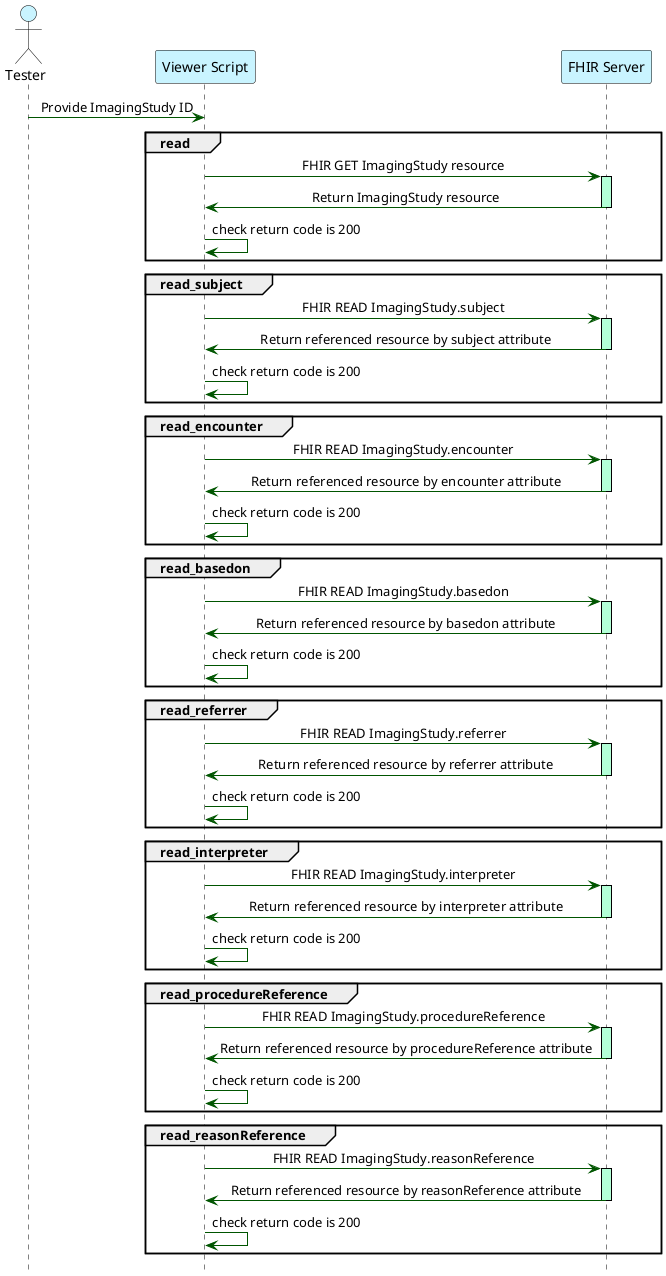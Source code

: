 @startuml
hide footbox
skinparam sequenceMessageAlign center
skinparam sequence {
  ArrowColor #005500
  LifeLineBorderColor Black
  ActorFontColor Black
  ActorBorderColor Black
  ParticipantBorderColor Black
  ParticipantBackgroundColor #c9f4ff
  ActorBackgroundColor #c9f4ff
}

actor "Tester" as tester
participant "Viewer Script" as viewer
participant "FHIR Server" as server

tester -> viewer : Provide ImagingStudy ID

group read
  viewer -> server : FHIR GET ImagingStudy resource
  activate server #b3ffd7
  server  -> viewer: Return ImagingStudy resource
  deactivate server
  viewer -> viewer : check return code is 200
end

group read_subject
  viewer -> server : FHIR READ ImagingStudy.subject
  activate server #b3ffd7
  server  -> viewer: Return referenced resource by subject attribute
  deactivate server
  viewer -> viewer : check return code is 200
end

group read_encounter
  viewer -> server : FHIR READ ImagingStudy.encounter
  activate server #b3ffd7
  server  -> viewer: Return referenced resource by encounter attribute
  deactivate server
  viewer -> viewer : check return code is 200
end

group read_basedon
  viewer -> server : FHIR READ ImagingStudy.basedon
  activate server #b3ffd7
  server  -> viewer: Return referenced resource by basedon attribute
  deactivate server
  viewer -> viewer : check return code is 200
end

group read_referrer
  viewer -> server : FHIR READ ImagingStudy.referrer
  activate server #b3ffd7
  server  -> viewer: Return referenced resource by referrer attribute
  deactivate server
  viewer -> viewer : check return code is 200
end

group read_interpreter
  viewer -> server : FHIR READ ImagingStudy.interpreter
  activate server #b3ffd7
  server  -> viewer: Return referenced resource by interpreter attribute
  deactivate server
  viewer -> viewer : check return code is 200
end

group read_procedureReference
  viewer -> server : FHIR READ ImagingStudy.procedureReference
  activate server #b3ffd7
  server  -> viewer: Return referenced resource by procedureReference attribute
  deactivate server
  viewer -> viewer : check return code is 200
end

group read_reasonReference
  viewer -> server : FHIR READ ImagingStudy.reasonReference
  activate server #b3ffd7
  server  -> viewer: Return referenced resource by reasonReference attribute
  deactivate server
  viewer -> viewer : check return code is 200
end
@enduml